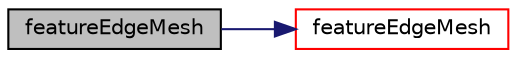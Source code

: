 digraph "featureEdgeMesh"
{
  bgcolor="transparent";
  edge [fontname="Helvetica",fontsize="10",labelfontname="Helvetica",labelfontsize="10"];
  node [fontname="Helvetica",fontsize="10",shape=record];
  rankdir="LR";
  Node1 [label="featureEdgeMesh",height=0.2,width=0.4,color="black", fillcolor="grey75", style="filled", fontcolor="black"];
  Node1 -> Node2 [color="midnightblue",fontsize="10",style="solid",fontname="Helvetica"];
  Node2 [label="featureEdgeMesh",height=0.2,width=0.4,color="red",URL="$a00756.html#a7a53d15d141d0e33f9a731001cef160d",tooltip="Construct (read) given an IOobject. "];
}

